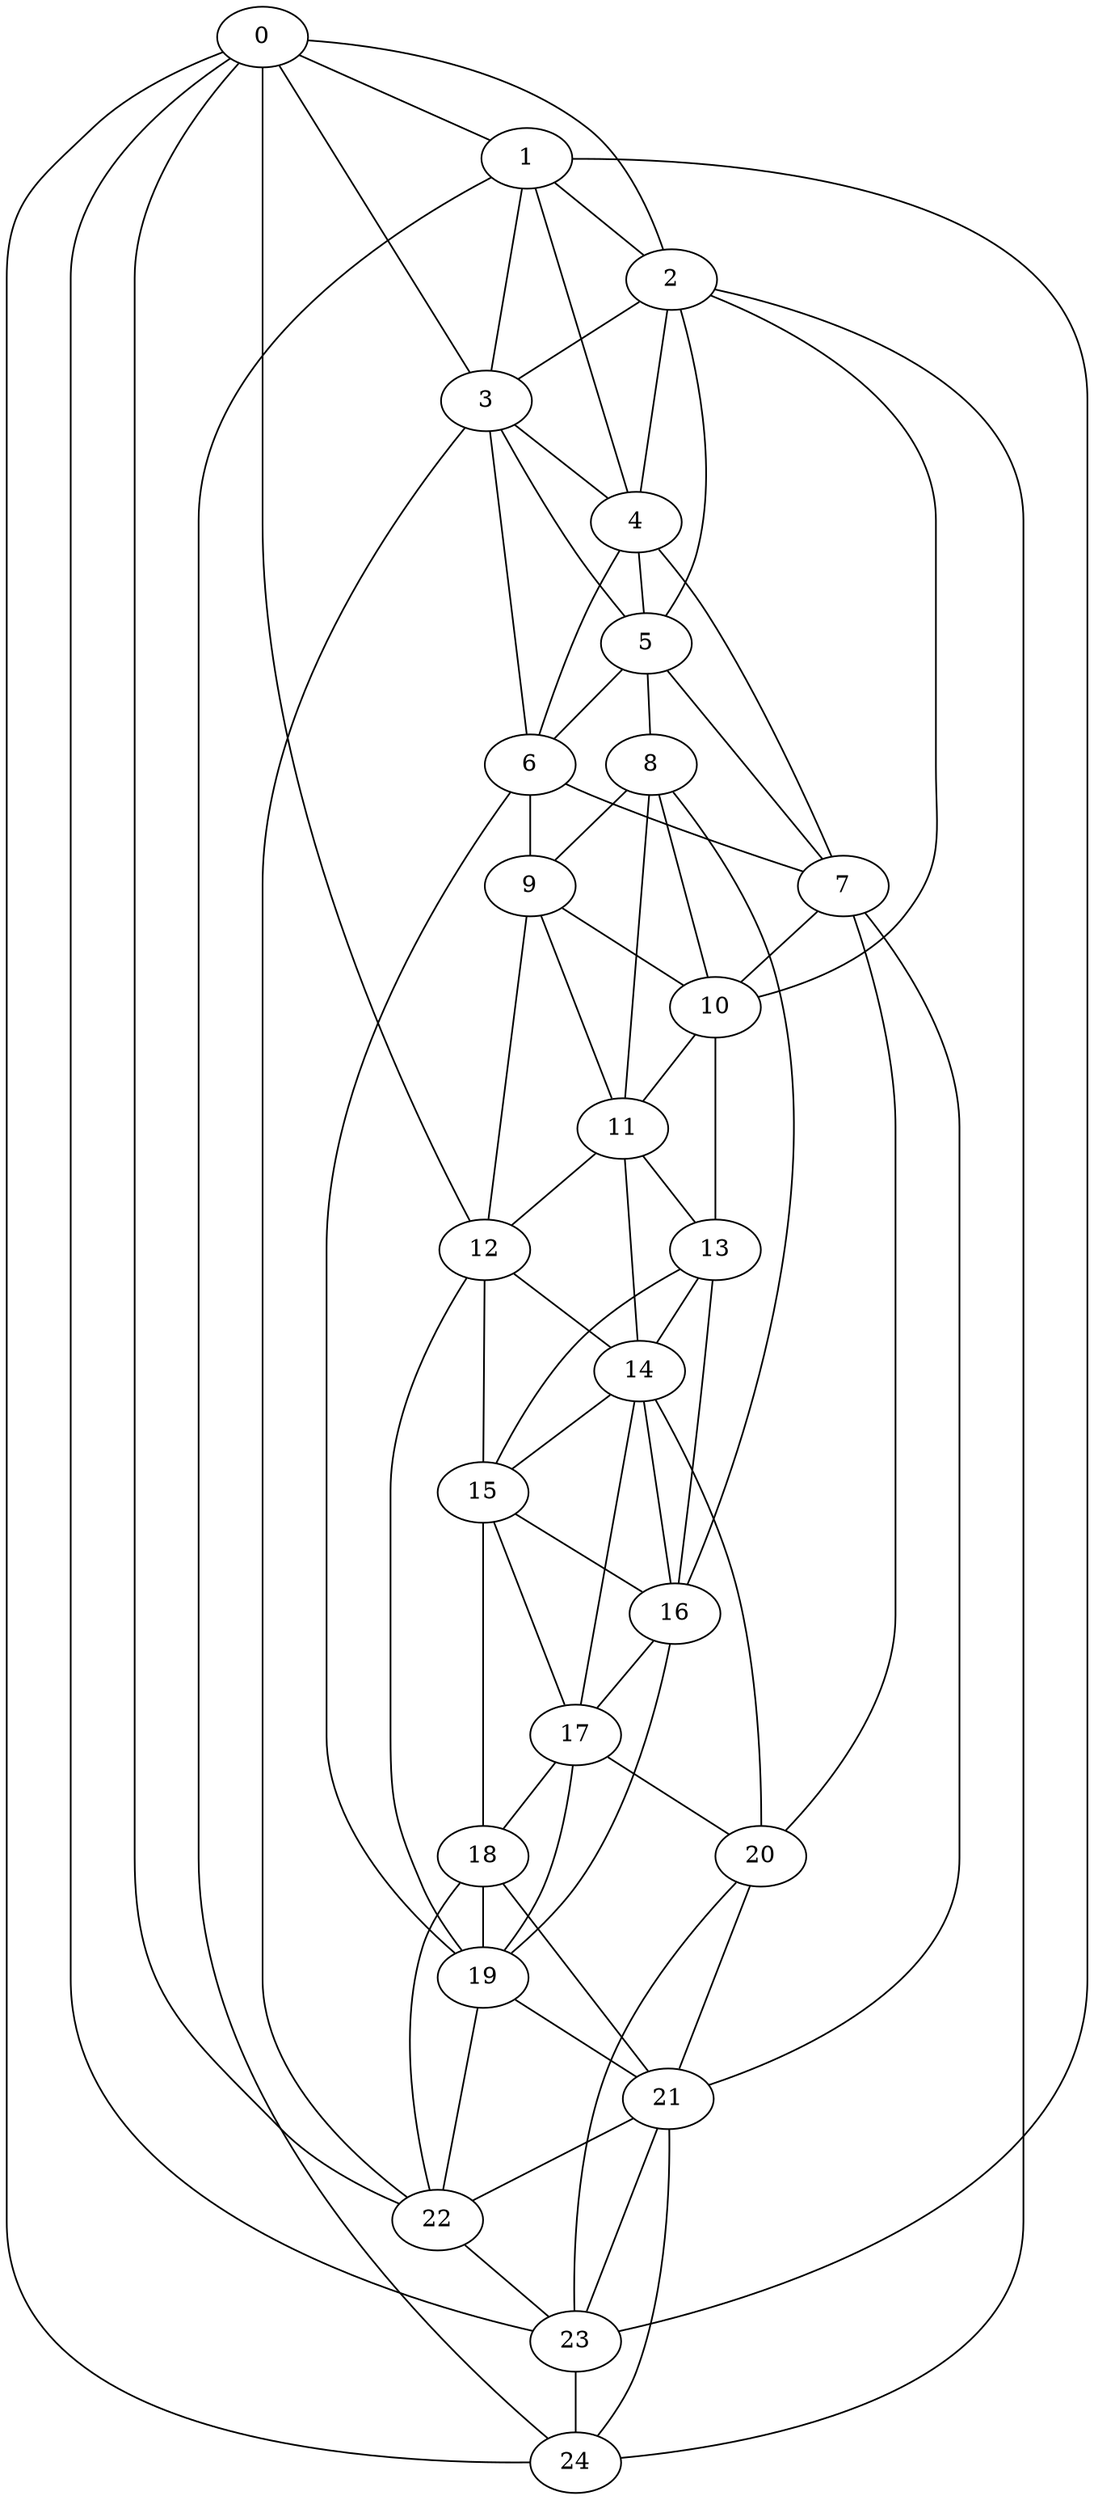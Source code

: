strict graph "watts_strogatz_graph(25,6,0.1)" {
0;
1;
2;
3;
4;
5;
6;
7;
8;
9;
10;
11;
12;
13;
14;
15;
16;
17;
18;
19;
20;
21;
22;
23;
24;
0 -- 1  [is_available=True, prob="0.603715051212"];
0 -- 2  [is_available=True, prob="0.0286137513998"];
0 -- 3  [is_available=True, prob="1.0"];
0 -- 12  [is_available=True, prob="0.65150287501"];
0 -- 22  [is_available=True, prob="0.533831661813"];
0 -- 23  [is_available=True, prob="1.0"];
0 -- 24  [is_available=True, prob="0.522201526816"];
1 -- 2  [is_available=True, prob="0.56201734652"];
1 -- 3  [is_available=True, prob="0.874030802924"];
1 -- 4  [is_available=True, prob="0.170729279848"];
1 -- 23  [is_available=True, prob="1.0"];
1 -- 24  [is_available=True, prob="0.598300301157"];
2 -- 3  [is_available=True, prob="0.799916960192"];
2 -- 4  [is_available=True, prob="0.690019035994"];
2 -- 5  [is_available=True, prob="1.0"];
2 -- 10  [is_available=True, prob="0.908277181159"];
2 -- 24  [is_available=True, prob="0.57193493967"];
3 -- 4  [is_available=True, prob="1.0"];
3 -- 5  [is_available=True, prob="0.200659201996"];
3 -- 6  [is_available=True, prob="0.424555396481"];
3 -- 22  [is_available=True, prob="0.765886343543"];
4 -- 5  [is_available=True, prob="1.0"];
4 -- 6  [is_available=True, prob="0.217392973523"];
4 -- 7  [is_available=True, prob="0.768649706732"];
5 -- 6  [is_available=True, prob="1.0"];
5 -- 7  [is_available=True, prob="1.0"];
5 -- 8  [is_available=True, prob="0.163341080435"];
6 -- 7  [is_available=True, prob="0.453287755489"];
6 -- 9  [is_available=True, prob="1.0"];
6 -- 19  [is_available=True, prob="0.655147385524"];
7 -- 10  [is_available=True, prob="0.741706605126"];
7 -- 20  [is_available=True, prob="0.792821515407"];
7 -- 21  [is_available=True, prob="0.564683592287"];
8 -- 9  [is_available=True, prob="0.586887109872"];
8 -- 10  [is_available=True, prob="0.370172089096"];
8 -- 11  [is_available=True, prob="0.0585123532265"];
8 -- 16  [is_available=True, prob="0.59578303461"];
9 -- 10  [is_available=True, prob="0.148992070549"];
9 -- 11  [is_available=True, prob="0.962836612908"];
9 -- 12  [is_available=True, prob="0.894789378003"];
10 -- 11  [is_available=True, prob="0.664591129735"];
10 -- 13  [is_available=True, prob="0.0736273937039"];
11 -- 12  [is_available=True, prob="1.0"];
11 -- 13  [is_available=True, prob="0.501664507218"];
11 -- 14  [is_available=True, prob="0.736247368953"];
12 -- 14  [is_available=True, prob="1.0"];
12 -- 15  [is_available=True, prob="0.743947337438"];
12 -- 19  [is_available=True, prob="1.0"];
13 -- 14  [is_available=True, prob="0.544081779905"];
13 -- 15  [is_available=True, prob="0.636155459775"];
13 -- 16  [is_available=True, prob="1.0"];
14 -- 15  [is_available=True, prob="0.08305307285"];
14 -- 16  [is_available=True, prob="0.253508210944"];
14 -- 17  [is_available=True, prob="0.772645826586"];
14 -- 20  [is_available=True, prob="0.812470961016"];
15 -- 16  [is_available=True, prob="0.33125634062"];
15 -- 17  [is_available=True, prob="0.349050527847"];
15 -- 18  [is_available=True, prob="0.146089098247"];
16 -- 17  [is_available=True, prob="0.956403223178"];
16 -- 19  [is_available=True, prob="0.458697472203"];
17 -- 18  [is_available=True, prob="0.286565221345"];
17 -- 19  [is_available=True, prob="0.036659092627"];
17 -- 20  [is_available=True, prob="0.274645132201"];
18 -- 19  [is_available=True, prob="0.381133851139"];
18 -- 21  [is_available=True, prob="0.616207228893"];
18 -- 22  [is_available=True, prob="0.434868124466"];
19 -- 21  [is_available=True, prob="0.981260779493"];
19 -- 22  [is_available=True, prob="0.962899924544"];
20 -- 21  [is_available=True, prob="0.608866937357"];
20 -- 23  [is_available=True, prob="0.169219826868"];
21 -- 22  [is_available=True, prob="0.966485137452"];
21 -- 23  [is_available=True, prob="0.674845667136"];
21 -- 24  [is_available=True, prob="1.0"];
22 -- 23  [is_available=True, prob="0.279610275471"];
23 -- 24  [is_available=True, prob="0.00675414621591"];
}

